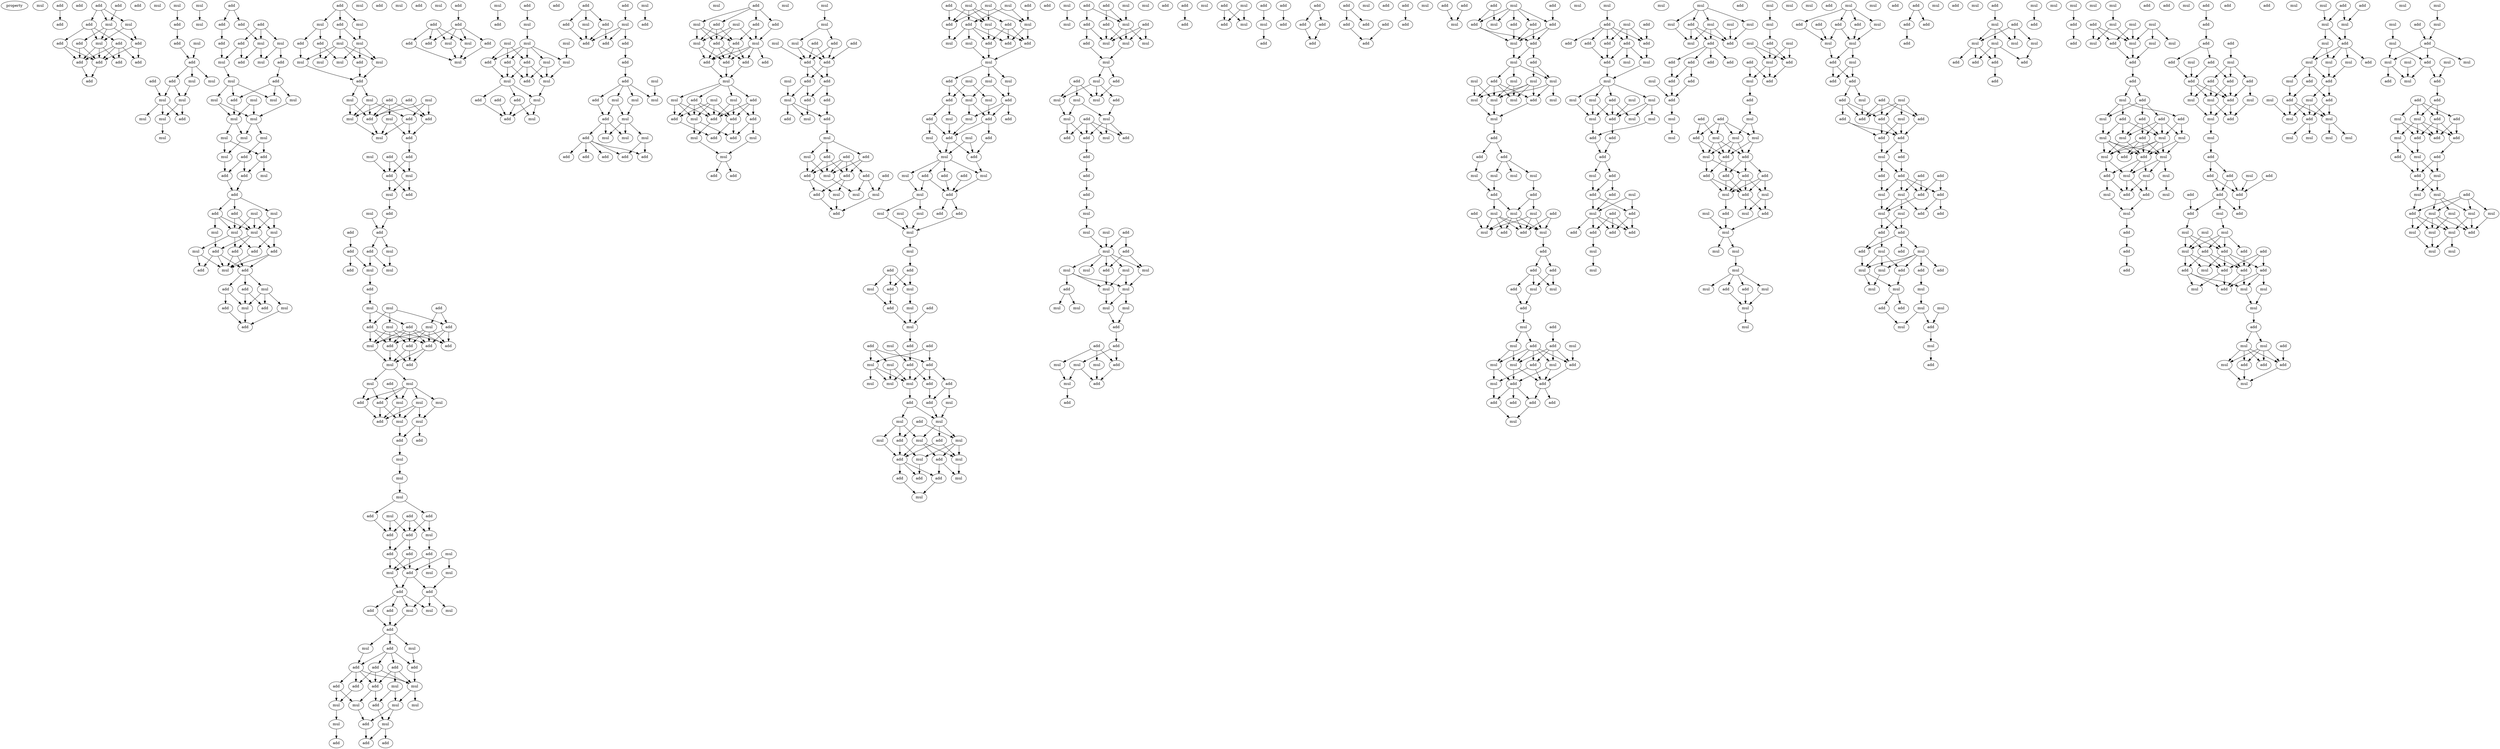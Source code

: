 digraph {
    node [fontcolor=black]
    property [mul=2,lf=1.0]
    0 [ label = mul ];
    1 [ label = add ];
    2 [ label = add ];
    3 [ label = add ];
    4 [ label = add ];
    5 [ label = add ];
    6 [ label = mul ];
    7 [ label = mul ];
    8 [ label = add ];
    9 [ label = mul ];
    10 [ label = add ];
    11 [ label = add ];
    12 [ label = add ];
    13 [ label = add ];
    14 [ label = add ];
    15 [ label = add ];
    16 [ label = add ];
    17 [ label = add ];
    18 [ label = add ];
    19 [ label = add ];
    20 [ label = mul ];
    21 [ label = mul ];
    22 [ label = add ];
    23 [ label = add ];
    24 [ label = mul ];
    25 [ label = add ];
    26 [ label = add ];
    27 [ label = mul ];
    28 [ label = mul ];
    29 [ label = add ];
    30 [ label = mul ];
    31 [ label = mul ];
    32 [ label = mul ];
    33 [ label = mul ];
    34 [ label = add ];
    35 [ label = mul ];
    36 [ label = mul ];
    37 [ label = mul ];
    38 [ label = add ];
    39 [ label = add ];
    40 [ label = add ];
    41 [ label = add ];
    42 [ label = add ];
    43 [ label = mul ];
    44 [ label = add ];
    45 [ label = mul ];
    46 [ label = add ];
    47 [ label = add ];
    48 [ label = mul ];
    49 [ label = mul ];
    50 [ label = add ];
    51 [ label = mul ];
    52 [ label = mul ];
    53 [ label = mul ];
    54 [ label = mul ];
    55 [ label = mul ];
    56 [ label = add ];
    57 [ label = mul ];
    58 [ label = mul ];
    59 [ label = mul ];
    60 [ label = mul ];
    61 [ label = mul ];
    62 [ label = add ];
    63 [ label = mul ];
    64 [ label = add ];
    65 [ label = add ];
    66 [ label = add ];
    67 [ label = mul ];
    68 [ label = add ];
    69 [ label = add ];
    70 [ label = mul ];
    71 [ label = add ];
    72 [ label = mul ];
    73 [ label = mul ];
    74 [ label = mul ];
    75 [ label = mul ];
    76 [ label = mul ];
    77 [ label = add ];
    78 [ label = mul ];
    79 [ label = add ];
    80 [ label = add ];
    81 [ label = add ];
    82 [ label = add ];
    83 [ label = add ];
    84 [ label = mul ];
    85 [ label = mul ];
    86 [ label = add ];
    87 [ label = add ];
    88 [ label = add ];
    89 [ label = mul ];
    90 [ label = mul ];
    91 [ label = add ];
    92 [ label = add ];
    93 [ label = add ];
    94 [ label = add ];
    95 [ label = mul ];
    96 [ label = mul ];
    97 [ label = add ];
    98 [ label = add ];
    99 [ label = mul ];
    100 [ label = mul ];
    101 [ label = mul ];
    102 [ label = mul ];
    103 [ label = mul ];
    104 [ label = mul ];
    105 [ label = add ];
    106 [ label = add ];
    107 [ label = mul ];
    108 [ label = add ];
    109 [ label = add ];
    110 [ label = mul ];
    111 [ label = mul ];
    112 [ label = mul ];
    113 [ label = add ];
    114 [ label = add ];
    115 [ label = mul ];
    116 [ label = add ];
    117 [ label = add ];
    118 [ label = mul ];
    119 [ label = mul ];
    120 [ label = add ];
    121 [ label = add ];
    122 [ label = mul ];
    123 [ label = add ];
    124 [ label = add ];
    125 [ label = mul ];
    126 [ label = add ];
    127 [ label = mul ];
    128 [ label = mul ];
    129 [ label = add ];
    130 [ label = add ];
    131 [ label = add ];
    132 [ label = add ];
    133 [ label = add ];
    134 [ label = mul ];
    135 [ label = add ];
    136 [ label = mul ];
    137 [ label = mul ];
    138 [ label = add ];
    139 [ label = add ];
    140 [ label = mul ];
    141 [ label = mul ];
    142 [ label = mul ];
    143 [ label = add ];
    144 [ label = add ];
    145 [ label = mul ];
    146 [ label = add ];
    147 [ label = add ];
    148 [ label = add ];
    149 [ label = add ];
    150 [ label = mul ];
    151 [ label = add ];
    152 [ label = mul ];
    153 [ label = add ];
    154 [ label = mul ];
    155 [ label = add ];
    156 [ label = mul ];
    157 [ label = add ];
    158 [ label = mul ];
    159 [ label = add ];
    160 [ label = mul ];
    161 [ label = mul ];
    162 [ label = mul ];
    163 [ label = add ];
    164 [ label = mul ];
    165 [ label = mul ];
    166 [ label = add ];
    167 [ label = add ];
    168 [ label = mul ];
    169 [ label = mul ];
    170 [ label = add ];
    171 [ label = mul ];
    172 [ label = mul ];
    173 [ label = mul ];
    174 [ label = add ];
    175 [ label = add ];
    176 [ label = add ];
    177 [ label = add ];
    178 [ label = add ];
    179 [ label = mul ];
    180 [ label = add ];
    181 [ label = add ];
    182 [ label = mul ];
    183 [ label = add ];
    184 [ label = mul ];
    185 [ label = add ];
    186 [ label = mul ];
    187 [ label = mul ];
    188 [ label = add ];
    189 [ label = add ];
    190 [ label = mul ];
    191 [ label = mul ];
    192 [ label = add ];
    193 [ label = add ];
    194 [ label = mul ];
    195 [ label = add ];
    196 [ label = add ];
    197 [ label = mul ];
    198 [ label = mul ];
    199 [ label = add ];
    200 [ label = add ];
    201 [ label = add ];
    202 [ label = add ];
    203 [ label = add ];
    204 [ label = add ];
    205 [ label = mul ];
    206 [ label = add ];
    207 [ label = mul ];
    208 [ label = mul ];
    209 [ label = mul ];
    210 [ label = mul ];
    211 [ label = add ];
    212 [ label = mul ];
    213 [ label = mul ];
    214 [ label = mul ];
    215 [ label = add ];
    216 [ label = add ];
    217 [ label = add ];
    218 [ label = add ];
    219 [ label = add ];
    220 [ label = add ];
    221 [ label = add ];
    222 [ label = add ];
    223 [ label = mul ];
    224 [ label = mul ];
    225 [ label = add ];
    226 [ label = add ];
    227 [ label = mul ];
    228 [ label = mul ];
    229 [ label = add ];
    230 [ label = add ];
    231 [ label = mul ];
    232 [ label = mul ];
    233 [ label = mul ];
    234 [ label = mul ];
    235 [ label = add ];
    236 [ label = mul ];
    237 [ label = add ];
    238 [ label = add ];
    239 [ label = mul ];
    240 [ label = mul ];
    241 [ label = add ];
    242 [ label = mul ];
    243 [ label = add ];
    244 [ label = add ];
    245 [ label = add ];
    246 [ label = mul ];
    247 [ label = mul ];
    248 [ label = add ];
    249 [ label = add ];
    250 [ label = add ];
    251 [ label = add ];
    252 [ label = mul ];
    253 [ label = add ];
    254 [ label = mul ];
    255 [ label = add ];
    256 [ label = add ];
    257 [ label = add ];
    258 [ label = add ];
    259 [ label = add ];
    260 [ label = add ];
    261 [ label = mul ];
    262 [ label = mul ];
    263 [ label = mul ];
    264 [ label = add ];
    265 [ label = mul ];
    266 [ label = mul ];
    267 [ label = add ];
    268 [ label = mul ];
    269 [ label = mul ];
    270 [ label = mul ];
    271 [ label = add ];
    272 [ label = add ];
    273 [ label = add ];
    274 [ label = add ];
    275 [ label = add ];
    276 [ label = add ];
    277 [ label = mul ];
    278 [ label = mul ];
    279 [ label = add ];
    280 [ label = add ];
    281 [ label = add ];
    282 [ label = add ];
    283 [ label = add ];
    284 [ label = mul ];
    285 [ label = mul ];
    286 [ label = mul ];
    287 [ label = add ];
    288 [ label = mul ];
    289 [ label = add ];
    290 [ label = add ];
    291 [ label = add ];
    292 [ label = add ];
    293 [ label = add ];
    294 [ label = mul ];
    295 [ label = mul ];
    296 [ label = mul ];
    297 [ label = mul ];
    298 [ label = add ];
    299 [ label = add ];
    300 [ label = add ];
    301 [ label = mul ];
    302 [ label = add ];
    303 [ label = add ];
    304 [ label = add ];
    305 [ label = add ];
    306 [ label = mul ];
    307 [ label = mul ];
    308 [ label = add ];
    309 [ label = mul ];
    310 [ label = add ];
    311 [ label = mul ];
    312 [ label = mul ];
    313 [ label = add ];
    314 [ label = mul ];
    315 [ label = mul ];
    316 [ label = add ];
    317 [ label = mul ];
    318 [ label = add ];
    319 [ label = add ];
    320 [ label = add ];
    321 [ label = add ];
    322 [ label = add ];
    323 [ label = mul ];
    324 [ label = add ];
    325 [ label = mul ];
    326 [ label = add ];
    327 [ label = add ];
    328 [ label = mul ];
    329 [ label = add ];
    330 [ label = add ];
    331 [ label = mul ];
    332 [ label = add ];
    333 [ label = add ];
    334 [ label = add ];
    335 [ label = mul ];
    336 [ label = mul ];
    337 [ label = add ];
    338 [ label = add ];
    339 [ label = add ];
    340 [ label = add ];
    341 [ label = mul ];
    342 [ label = add ];
    343 [ label = mul ];
    344 [ label = mul ];
    345 [ label = add ];
    346 [ label = mul ];
    347 [ label = add ];
    348 [ label = mul ];
    349 [ label = add ];
    350 [ label = mul ];
    351 [ label = add ];
    352 [ label = mul ];
    353 [ label = mul ];
    354 [ label = add ];
    355 [ label = add ];
    356 [ label = mul ];
    357 [ label = add ];
    358 [ label = add ];
    359 [ label = add ];
    360 [ label = mul ];
    361 [ label = mul ];
    362 [ label = mul ];
    363 [ label = mul ];
    364 [ label = mul ];
    365 [ label = add ];
    366 [ label = mul ];
    367 [ label = mul ];
    368 [ label = add ];
    369 [ label = add ];
    370 [ label = add ];
    371 [ label = add ];
    372 [ label = add ];
    373 [ label = mul ];
    374 [ label = mul ];
    375 [ label = mul ];
    376 [ label = add ];
    377 [ label = add ];
    378 [ label = mul ];
    379 [ label = mul ];
    380 [ label = add ];
    381 [ label = mul ];
    382 [ label = add ];
    383 [ label = add ];
    384 [ label = mul ];
    385 [ label = add ];
    386 [ label = mul ];
    387 [ label = add ];
    388 [ label = add ];
    389 [ label = mul ];
    390 [ label = add ];
    391 [ label = mul ];
    392 [ label = mul ];
    393 [ label = mul ];
    394 [ label = mul ];
    395 [ label = add ];
    396 [ label = add ];
    397 [ label = add ];
    398 [ label = mul ];
    399 [ label = add ];
    400 [ label = mul ];
    401 [ label = mul ];
    402 [ label = add ];
    403 [ label = mul ];
    404 [ label = mul ];
    405 [ label = add ];
    406 [ label = mul ];
    407 [ label = mul ];
    408 [ label = add ];
    409 [ label = add ];
    410 [ label = add ];
    411 [ label = mul ];
    412 [ label = add ];
    413 [ label = add ];
    414 [ label = mul ];
    415 [ label = add ];
    416 [ label = mul ];
    417 [ label = mul ];
    418 [ label = add ];
    419 [ label = mul ];
    420 [ label = add ];
    421 [ label = mul ];
    422 [ label = add ];
    423 [ label = mul ];
    424 [ label = mul ];
    425 [ label = add ];
    426 [ label = mul ];
    427 [ label = add ];
    428 [ label = mul ];
    429 [ label = mul ];
    430 [ label = add ];
    431 [ label = mul ];
    432 [ label = mul ];
    433 [ label = add ];
    434 [ label = add ];
    435 [ label = add ];
    436 [ label = add ];
    437 [ label = mul ];
    438 [ label = add ];
    439 [ label = mul ];
    440 [ label = add ];
    441 [ label = add ];
    442 [ label = mul ];
    443 [ label = add ];
    444 [ label = mul ];
    445 [ label = add ];
    446 [ label = add ];
    447 [ label = mul ];
    448 [ label = mul ];
    449 [ label = mul ];
    450 [ label = mul ];
    451 [ label = add ];
    452 [ label = mul ];
    453 [ label = add ];
    454 [ label = mul ];
    455 [ label = add ];
    456 [ label = mul ];
    457 [ label = mul ];
    458 [ label = mul ];
    459 [ label = add ];
    460 [ label = mul ];
    461 [ label = mul ];
    462 [ label = add ];
    463 [ label = add ];
    464 [ label = add ];
    465 [ label = add ];
    466 [ label = mul ];
    467 [ label = add ];
    468 [ label = add ];
    469 [ label = add ];
    470 [ label = add ];
    471 [ label = add ];
    472 [ label = add ];
    473 [ label = mul ];
    474 [ label = add ];
    475 [ label = mul ];
    476 [ label = mul ];
    477 [ label = mul ];
    478 [ label = add ];
    479 [ label = mul ];
    480 [ label = add ];
    481 [ label = mul ];
    482 [ label = mul ];
    483 [ label = mul ];
    484 [ label = mul ];
    485 [ label = mul ];
    486 [ label = add ];
    487 [ label = mul ];
    488 [ label = mul ];
    489 [ label = mul ];
    490 [ label = mul ];
    491 [ label = mul ];
    492 [ label = add ];
    493 [ label = add ];
    494 [ label = add ];
    495 [ label = mul ];
    496 [ label = mul ];
    497 [ label = add ];
    498 [ label = mul ];
    499 [ label = mul ];
    500 [ label = add ];
    501 [ label = add ];
    502 [ label = add ];
    503 [ label = mul ];
    504 [ label = add ];
    505 [ label = mul ];
    506 [ label = add ];
    507 [ label = mul ];
    508 [ label = add ];
    509 [ label = add ];
    510 [ label = add ];
    511 [ label = add ];
    512 [ label = add ];
    513 [ label = add ];
    514 [ label = add ];
    515 [ label = add ];
    516 [ label = add ];
    517 [ label = add ];
    518 [ label = mul ];
    519 [ label = add ];
    520 [ label = add ];
    521 [ label = add ];
    522 [ label = add ];
    523 [ label = add ];
    524 [ label = mul ];
    525 [ label = add ];
    526 [ label = add ];
    527 [ label = mul ];
    528 [ label = add ];
    529 [ label = add ];
    530 [ label = mul ];
    531 [ label = add ];
    532 [ label = mul ];
    533 [ label = add ];
    534 [ label = add ];
    535 [ label = add ];
    536 [ label = add ];
    537 [ label = mul ];
    538 [ label = add ];
    539 [ label = mul ];
    540 [ label = mul ];
    541 [ label = add ];
    542 [ label = mul ];
    543 [ label = mul ];
    544 [ label = mul ];
    545 [ label = mul ];
    546 [ label = mul ];
    547 [ label = mul ];
    548 [ label = add ];
    549 [ label = mul ];
    550 [ label = mul ];
    551 [ label = add ];
    552 [ label = add ];
    553 [ label = add ];
    554 [ label = mul ];
    555 [ label = mul ];
    556 [ label = mul ];
    557 [ label = mul ];
    558 [ label = add ];
    559 [ label = add ];
    560 [ label = mul ];
    561 [ label = mul ];
    562 [ label = add ];
    563 [ label = mul ];
    564 [ label = add ];
    565 [ label = mul ];
    566 [ label = add ];
    567 [ label = add ];
    568 [ label = mul ];
    569 [ label = add ];
    570 [ label = add ];
    571 [ label = mul ];
    572 [ label = add ];
    573 [ label = mul ];
    574 [ label = mul ];
    575 [ label = add ];
    576 [ label = add ];
    577 [ label = add ];
    578 [ label = mul ];
    579 [ label = mul ];
    580 [ label = add ];
    581 [ label = mul ];
    582 [ label = add ];
    583 [ label = add ];
    584 [ label = mul ];
    585 [ label = mul ];
    586 [ label = mul ];
    587 [ label = add ];
    588 [ label = mul ];
    589 [ label = add ];
    590 [ label = add ];
    591 [ label = add ];
    592 [ label = add ];
    593 [ label = add ];
    594 [ label = add ];
    595 [ label = mul ];
    596 [ label = mul ];
    597 [ label = mul ];
    598 [ label = add ];
    599 [ label = add ];
    600 [ label = add ];
    601 [ label = add ];
    602 [ label = add ];
    603 [ label = add ];
    604 [ label = add ];
    605 [ label = add ];
    606 [ label = mul ];
    607 [ label = mul ];
    608 [ label = mul ];
    609 [ label = mul ];
    610 [ label = mul ];
    611 [ label = add ];
    612 [ label = mul ];
    613 [ label = mul ];
    614 [ label = mul ];
    615 [ label = mul ];
    616 [ label = add ];
    617 [ label = mul ];
    618 [ label = add ];
    619 [ label = add ];
    620 [ label = add ];
    621 [ label = add ];
    622 [ label = mul ];
    623 [ label = add ];
    624 [ label = mul ];
    625 [ label = add ];
    626 [ label = mul ];
    627 [ label = add ];
    628 [ label = mul ];
    629 [ label = add ];
    630 [ label = add ];
    631 [ label = add ];
    632 [ label = add ];
    633 [ label = add ];
    634 [ label = mul ];
    635 [ label = mul ];
    636 [ label = mul ];
    637 [ label = add ];
    638 [ label = mul ];
    639 [ label = mul ];
    640 [ label = mul ];
    641 [ label = mul ];
    642 [ label = mul ];
    643 [ label = add ];
    644 [ label = add ];
    645 [ label = add ];
    646 [ label = add ];
    647 [ label = add ];
    648 [ label = add ];
    649 [ label = add ];
    650 [ label = mul ];
    651 [ label = add ];
    652 [ label = add ];
    653 [ label = add ];
    654 [ label = mul ];
    655 [ label = mul ];
    656 [ label = mul ];
    657 [ label = mul ];
    658 [ label = mul ];
    659 [ label = mul ];
    660 [ label = add ];
    661 [ label = add ];
    662 [ label = mul ];
    663 [ label = add ];
    664 [ label = mul ];
    665 [ label = add ];
    666 [ label = add ];
    667 [ label = mul ];
    668 [ label = add ];
    669 [ label = add ];
    670 [ label = mul ];
    671 [ label = add ];
    672 [ label = mul ];
    673 [ label = mul ];
    674 [ label = add ];
    675 [ label = mul ];
    676 [ label = add ];
    677 [ label = add ];
    678 [ label = add ];
    679 [ label = add ];
    680 [ label = add ];
    681 [ label = add ];
    682 [ label = mul ];
    683 [ label = mul ];
    684 [ label = mul ];
    685 [ label = mul ];
    686 [ label = mul ];
    687 [ label = add ];
    688 [ label = add ];
    689 [ label = mul ];
    690 [ label = mul ];
    691 [ label = mul ];
    692 [ label = mul ];
    693 [ label = mul ];
    694 [ label = add ];
    695 [ label = add ];
    696 [ label = mul ];
    697 [ label = mul ];
    698 [ label = mul ];
    699 [ label = mul ];
    700 [ label = add ];
    701 [ label = mul ];
    702 [ label = add ];
    703 [ label = add ];
    704 [ label = add ];
    705 [ label = mul ];
    706 [ label = add ];
    707 [ label = mul ];
    708 [ label = mul ];
    709 [ label = mul ];
    710 [ label = add ];
    711 [ label = add ];
    712 [ label = add ];
    713 [ label = mul ];
    714 [ label = mul ];
    715 [ label = add ];
    716 [ label = add ];
    717 [ label = mul ];
    718 [ label = add ];
    719 [ label = add ];
    720 [ label = mul ];
    721 [ label = add ];
    722 [ label = add ];
    723 [ label = add ];
    724 [ label = add ];
    725 [ label = mul ];
    726 [ label = add ];
    727 [ label = add ];
    728 [ label = add ];
    729 [ label = add ];
    730 [ label = add ];
    731 [ label = mul ];
    732 [ label = add ];
    733 [ label = mul ];
    734 [ label = add ];
    735 [ label = mul ];
    736 [ label = add ];
    737 [ label = mul ];
    738 [ label = add ];
    739 [ label = add ];
    740 [ label = add ];
    741 [ label = mul ];
    742 [ label = add ];
    743 [ label = add ];
    744 [ label = mul ];
    745 [ label = add ];
    746 [ label = mul ];
    747 [ label = add ];
    748 [ label = add ];
    749 [ label = mul ];
    750 [ label = mul ];
    751 [ label = mul ];
    752 [ label = mul ];
    753 [ label = mul ];
    754 [ label = add ];
    755 [ label = add ];
    756 [ label = mul ];
    757 [ label = add ];
    758 [ label = add ];
    759 [ label = mul ];
    760 [ label = mul ];
    761 [ label = add ];
    762 [ label = add ];
    763 [ label = mul ];
    764 [ label = add ];
    765 [ label = add ];
    766 [ label = add ];
    767 [ label = add ];
    768 [ label = mul ];
    769 [ label = add ];
    770 [ label = mul ];
    771 [ label = add ];
    772 [ label = mul ];
    773 [ label = mul ];
    774 [ label = mul ];
    775 [ label = mul ];
    776 [ label = add ];
    777 [ label = add ];
    778 [ label = add ];
    779 [ label = add ];
    780 [ label = add ];
    781 [ label = mul ];
    782 [ label = mul ];
    783 [ label = add ];
    784 [ label = mul ];
    785 [ label = mul ];
    786 [ label = add ];
    787 [ label = add ];
    788 [ label = mul ];
    789 [ label = add ];
    790 [ label = mul ];
    791 [ label = mul ];
    792 [ label = mul ];
    793 [ label = add ];
    794 [ label = mul ];
    795 [ label = mul ];
    796 [ label = mul ];
    797 [ label = mul ];
    798 [ label = add ];
    799 [ label = add ];
    800 [ label = add ];
    801 [ label = mul ];
    802 [ label = add ];
    803 [ label = add ];
    804 [ label = add ];
    805 [ label = add ];
    806 [ label = mul ];
    807 [ label = add ];
    808 [ label = mul ];
    809 [ label = add ];
    810 [ label = mul ];
    811 [ label = mul ];
    812 [ label = mul ];
    813 [ label = mul ];
    814 [ label = add ];
    815 [ label = mul ];
    816 [ label = add ];
    817 [ label = mul ];
    818 [ label = mul ];
    819 [ label = mul ];
    820 [ label = add ];
    821 [ label = add ];
    822 [ label = add ];
    823 [ label = mul ];
    824 [ label = add ];
    825 [ label = mul ];
    826 [ label = mul ];
    827 [ label = add ];
    828 [ label = add ];
    829 [ label = add ];
    830 [ label = mul ];
    831 [ label = add ];
    832 [ label = add ];
    833 [ label = add ];
    834 [ label = add ];
    835 [ label = mul ];
    836 [ label = add ];
    837 [ label = add ];
    838 [ label = mul ];
    839 [ label = add ];
    840 [ label = add ];
    841 [ label = add ];
    842 [ label = add ];
    843 [ label = mul ];
    844 [ label = mul ];
    845 [ label = add ];
    846 [ label = add ];
    847 [ label = mul ];
    848 [ label = mul ];
    849 [ label = add ];
    850 [ label = mul ];
    851 [ label = add ];
    852 [ label = add ];
    853 [ label = add ];
    854 [ label = mul ];
    855 [ label = add ];
    856 [ label = add ];
    857 [ label = add ];
    858 [ label = add ];
    859 [ label = add ];
    860 [ label = mul ];
    861 [ label = add ];
    862 [ label = add ];
    863 [ label = mul ];
    864 [ label = mul ];
    865 [ label = mul ];
    866 [ label = add ];
    867 [ label = add ];
    868 [ label = add ];
    869 [ label = mul ];
    870 [ label = add ];
    871 [ label = add ];
    872 [ label = add ];
    873 [ label = add ];
    874 [ label = add ];
    875 [ label = mul ];
    876 [ label = mul ];
    877 [ label = mul ];
    878 [ label = add ];
    879 [ label = mul ];
    880 [ label = mul ];
    881 [ label = add ];
    882 [ label = add ];
    883 [ label = mul ];
    884 [ label = mul ];
    885 [ label = add ];
    886 [ label = mul ];
    887 [ label = add ];
    888 [ label = mul ];
    889 [ label = add ];
    890 [ label = mul ];
    891 [ label = add ];
    892 [ label = add ];
    893 [ label = mul ];
    894 [ label = mul ];
    895 [ label = mul ];
    896 [ label = add ];
    897 [ label = mul ];
    898 [ label = mul ];
    899 [ label = add ];
    900 [ label = mul ];
    901 [ label = mul ];
    902 [ label = add ];
    903 [ label = add ];
    904 [ label = mul ];
    905 [ label = mul ];
    906 [ label = mul ];
    907 [ label = add ];
    908 [ label = add ];
    909 [ label = mul ];
    910 [ label = mul ];
    911 [ label = add ];
    912 [ label = mul ];
    913 [ label = mul ];
    914 [ label = mul ];
    915 [ label = mul ];
    916 [ label = mul ];
    917 [ label = mul ];
    918 [ label = mul ];
    919 [ label = add ];
    920 [ label = mul ];
    921 [ label = mul ];
    922 [ label = add ];
    923 [ label = add ];
    924 [ label = mul ];
    925 [ label = mul ];
    926 [ label = mul ];
    927 [ label = mul ];
    928 [ label = add ];
    929 [ label = mul ];
    930 [ label = add ];
    931 [ label = add ];
    932 [ label = add ];
    933 [ label = mul ];
    934 [ label = add ];
    935 [ label = add ];
    936 [ label = mul ];
    937 [ label = add ];
    938 [ label = add ];
    939 [ label = mul ];
    940 [ label = add ];
    941 [ label = add ];
    942 [ label = add ];
    943 [ label = mul ];
    944 [ label = add ];
    945 [ label = mul ];
    946 [ label = mul ];
    947 [ label = add ];
    948 [ label = mul ];
    949 [ label = mul ];
    950 [ label = mul ];
    951 [ label = mul ];
    952 [ label = mul ];
    953 [ label = add ];
    954 [ label = mul ];
    955 [ label = add ];
    956 [ label = mul ];
    957 [ label = mul ];
    958 [ label = mul ];
    959 [ label = mul ];
    1 -> 3 [ name = 0 ];
    4 -> 6 [ name = 1 ];
    4 -> 7 [ name = 2 ];
    4 -> 8 [ name = 3 ];
    5 -> 6 [ name = 4 ];
    6 -> 9 [ name = 5 ];
    6 -> 11 [ name = 6 ];
    6 -> 13 [ name = 7 ];
    7 -> 9 [ name = 8 ];
    7 -> 11 [ name = 9 ];
    8 -> 9 [ name = 10 ];
    8 -> 10 [ name = 11 ];
    8 -> 12 [ name = 12 ];
    9 -> 15 [ name = 13 ];
    9 -> 16 [ name = 14 ];
    9 -> 17 [ name = 15 ];
    10 -> 14 [ name = 16 ];
    10 -> 15 [ name = 17 ];
    10 -> 16 [ name = 18 ];
    10 -> 17 [ name = 19 ];
    11 -> 14 [ name = 20 ];
    11 -> 16 [ name = 21 ];
    12 -> 16 [ name = 22 ];
    12 -> 17 [ name = 23 ];
    13 -> 16 [ name = 24 ];
    13 -> 17 [ name = 25 ];
    16 -> 18 [ name = 26 ];
    17 -> 18 [ name = 27 ];
    21 -> 22 [ name = 28 ];
    22 -> 23 [ name = 29 ];
    23 -> 25 [ name = 30 ];
    24 -> 25 [ name = 31 ];
    25 -> 26 [ name = 32 ];
    25 -> 27 [ name = 33 ];
    25 -> 28 [ name = 34 ];
    26 -> 30 [ name = 35 ];
    26 -> 31 [ name = 36 ];
    27 -> 31 [ name = 37 ];
    29 -> 30 [ name = 38 ];
    30 -> 33 [ name = 39 ];
    30 -> 34 [ name = 40 ];
    30 -> 35 [ name = 41 ];
    31 -> 34 [ name = 42 ];
    31 -> 35 [ name = 43 ];
    32 -> 37 [ name = 44 ];
    35 -> 36 [ name = 45 ];
    38 -> 39 [ name = 46 ];
    38 -> 41 [ name = 47 ];
    39 -> 43 [ name = 48 ];
    40 -> 43 [ name = 49 ];
    40 -> 44 [ name = 50 ];
    40 -> 45 [ name = 51 ];
    41 -> 42 [ name = 52 ];
    42 -> 48 [ name = 53 ];
    43 -> 46 [ name = 54 ];
    43 -> 49 [ name = 55 ];
    44 -> 46 [ name = 56 ];
    44 -> 48 [ name = 57 ];
    45 -> 47 [ name = 58 ];
    45 -> 49 [ name = 59 ];
    47 -> 50 [ name = 60 ];
    48 -> 51 [ name = 61 ];
    50 -> 54 [ name = 62 ];
    50 -> 55 [ name = 63 ];
    50 -> 56 [ name = 64 ];
    51 -> 53 [ name = 65 ];
    51 -> 54 [ name = 66 ];
    51 -> 56 [ name = 67 ];
    52 -> 57 [ name = 68 ];
    52 -> 58 [ name = 69 ];
    53 -> 57 [ name = 70 ];
    53 -> 58 [ name = 71 ];
    55 -> 57 [ name = 72 ];
    56 -> 58 [ name = 73 ];
    57 -> 60 [ name = 74 ];
    57 -> 61 [ name = 75 ];
    58 -> 59 [ name = 76 ];
    58 -> 60 [ name = 77 ];
    59 -> 63 [ name = 78 ];
    59 -> 64 [ name = 79 ];
    60 -> 63 [ name = 80 ];
    61 -> 62 [ name = 81 ];
    61 -> 64 [ name = 82 ];
    62 -> 65 [ name = 83 ];
    62 -> 66 [ name = 84 ];
    63 -> 65 [ name = 85 ];
    64 -> 66 [ name = 86 ];
    64 -> 67 [ name = 87 ];
    65 -> 68 [ name = 88 ];
    66 -> 68 [ name = 89 ];
    68 -> 69 [ name = 90 ];
    68 -> 71 [ name = 91 ];
    68 -> 72 [ name = 92 ];
    69 -> 74 [ name = 93 ];
    69 -> 75 [ name = 94 ];
    70 -> 73 [ name = 95 ];
    70 -> 74 [ name = 96 ];
    70 -> 75 [ name = 97 ];
    71 -> 74 [ name = 98 ];
    71 -> 75 [ name = 99 ];
    71 -> 76 [ name = 100 ];
    72 -> 73 [ name = 101 ];
    72 -> 75 [ name = 102 ];
    73 -> 79 [ name = 103 ];
    73 -> 80 [ name = 104 ];
    74 -> 77 [ name = 105 ];
    74 -> 78 [ name = 106 ];
    74 -> 79 [ name = 107 ];
    75 -> 77 [ name = 108 ];
    75 -> 80 [ name = 109 ];
    75 -> 81 [ name = 110 ];
    76 -> 81 [ name = 111 ];
    77 -> 83 [ name = 112 ];
    77 -> 84 [ name = 113 ];
    78 -> 82 [ name = 114 ];
    78 -> 84 [ name = 115 ];
    79 -> 84 [ name = 116 ];
    80 -> 83 [ name = 117 ];
    80 -> 84 [ name = 118 ];
    81 -> 82 [ name = 119 ];
    81 -> 83 [ name = 120 ];
    81 -> 84 [ name = 121 ];
    83 -> 85 [ name = 122 ];
    83 -> 86 [ name = 123 ];
    83 -> 87 [ name = 124 ];
    85 -> 89 [ name = 125 ];
    85 -> 90 [ name = 126 ];
    85 -> 91 [ name = 127 ];
    86 -> 88 [ name = 128 ];
    86 -> 89 [ name = 129 ];
    87 -> 89 [ name = 130 ];
    87 -> 91 [ name = 131 ];
    88 -> 92 [ name = 132 ];
    89 -> 92 [ name = 133 ];
    90 -> 92 [ name = 134 ];
    93 -> 94 [ name = 135 ];
    93 -> 95 [ name = 136 ];
    93 -> 96 [ name = 137 ];
    94 -> 99 [ name = 138 ];
    94 -> 100 [ name = 139 ];
    95 -> 97 [ name = 140 ];
    95 -> 98 [ name = 141 ];
    96 -> 100 [ name = 142 ];
    97 -> 102 [ name = 143 ];
    97 -> 103 [ name = 144 ];
    98 -> 104 [ name = 145 ];
    99 -> 101 [ name = 146 ];
    99 -> 102 [ name = 147 ];
    99 -> 104 [ name = 148 ];
    99 -> 105 [ name = 149 ];
    100 -> 101 [ name = 150 ];
    100 -> 103 [ name = 151 ];
    100 -> 105 [ name = 152 ];
    101 -> 106 [ name = 153 ];
    104 -> 106 [ name = 154 ];
    105 -> 106 [ name = 155 ];
    106 -> 107 [ name = 156 ];
    106 -> 110 [ name = 157 ];
    107 -> 113 [ name = 158 ];
    107 -> 115 [ name = 159 ];
    107 -> 116 [ name = 160 ];
    108 -> 112 [ name = 161 ];
    108 -> 113 [ name = 162 ];
    108 -> 114 [ name = 163 ];
    108 -> 115 [ name = 164 ];
    109 -> 113 [ name = 165 ];
    109 -> 114 [ name = 166 ];
    110 -> 113 [ name = 167 ];
    110 -> 115 [ name = 168 ];
    111 -> 113 [ name = 169 ];
    111 -> 114 [ name = 170 ];
    111 -> 116 [ name = 171 ];
    112 -> 117 [ name = 172 ];
    112 -> 118 [ name = 173 ];
    113 -> 118 [ name = 174 ];
    114 -> 117 [ name = 175 ];
    115 -> 118 [ name = 176 ];
    116 -> 117 [ name = 177 ];
    116 -> 118 [ name = 178 ];
    117 -> 120 [ name = 179 ];
    119 -> 124 [ name = 180 ];
    120 -> 124 [ name = 181 ];
    120 -> 125 [ name = 182 ];
    121 -> 124 [ name = 183 ];
    121 -> 125 [ name = 184 ];
    124 -> 126 [ name = 185 ];
    124 -> 127 [ name = 186 ];
    125 -> 126 [ name = 187 ];
    125 -> 127 [ name = 188 ];
    127 -> 129 [ name = 189 ];
    128 -> 131 [ name = 190 ];
    129 -> 131 [ name = 191 ];
    130 -> 132 [ name = 192 ];
    131 -> 133 [ name = 193 ];
    131 -> 134 [ name = 194 ];
    132 -> 135 [ name = 195 ];
    132 -> 136 [ name = 196 ];
    133 -> 136 [ name = 197 ];
    133 -> 137 [ name = 198 ];
    134 -> 137 [ name = 199 ];
    136 -> 138 [ name = 200 ];
    138 -> 140 [ name = 201 ];
    139 -> 144 [ name = 202 ];
    139 -> 145 [ name = 203 ];
    140 -> 143 [ name = 204 ];
    140 -> 146 [ name = 205 ];
    141 -> 142 [ name = 206 ];
    141 -> 143 [ name = 207 ];
    141 -> 144 [ name = 208 ];
    142 -> 147 [ name = 209 ];
    142 -> 148 [ name = 210 ];
    142 -> 150 [ name = 211 ];
    142 -> 151 [ name = 212 ];
    143 -> 149 [ name = 213 ];
    143 -> 150 [ name = 214 ];
    143 -> 151 [ name = 215 ];
    144 -> 147 [ name = 216 ];
    144 -> 149 [ name = 217 ];
    144 -> 151 [ name = 218 ];
    145 -> 147 [ name = 219 ];
    145 -> 148 [ name = 220 ];
    145 -> 149 [ name = 221 ];
    145 -> 150 [ name = 222 ];
    146 -> 147 [ name = 223 ];
    146 -> 148 [ name = 224 ];
    146 -> 149 [ name = 225 ];
    146 -> 150 [ name = 226 ];
    146 -> 151 [ name = 227 ];
    148 -> 152 [ name = 228 ];
    148 -> 153 [ name = 229 ];
    149 -> 152 [ name = 230 ];
    149 -> 153 [ name = 231 ];
    150 -> 152 [ name = 232 ];
    151 -> 152 [ name = 233 ];
    151 -> 153 [ name = 234 ];
    152 -> 154 [ name = 235 ];
    152 -> 156 [ name = 236 ];
    154 -> 157 [ name = 237 ];
    154 -> 158 [ name = 238 ];
    154 -> 159 [ name = 239 ];
    154 -> 160 [ name = 240 ];
    154 -> 161 [ name = 241 ];
    155 -> 158 [ name = 242 ];
    156 -> 157 [ name = 243 ];
    156 -> 159 [ name = 244 ];
    157 -> 163 [ name = 245 ];
    157 -> 164 [ name = 246 ];
    158 -> 163 [ name = 247 ];
    158 -> 164 [ name = 248 ];
    159 -> 163 [ name = 249 ];
    160 -> 162 [ name = 250 ];
    160 -> 163 [ name = 251 ];
    160 -> 164 [ name = 252 ];
    161 -> 162 [ name = 253 ];
    162 -> 166 [ name = 254 ];
    162 -> 167 [ name = 255 ];
    164 -> 166 [ name = 256 ];
    166 -> 168 [ name = 257 ];
    168 -> 169 [ name = 258 ];
    169 -> 172 [ name = 259 ];
    172 -> 175 [ name = 260 ];
    172 -> 176 [ name = 261 ];
    173 -> 177 [ name = 262 ];
    173 -> 178 [ name = 263 ];
    174 -> 177 [ name = 264 ];
    174 -> 178 [ name = 265 ];
    174 -> 179 [ name = 266 ];
    175 -> 177 [ name = 267 ];
    176 -> 178 [ name = 268 ];
    176 -> 179 [ name = 269 ];
    177 -> 181 [ name = 270 ];
    178 -> 180 [ name = 271 ];
    178 -> 181 [ name = 272 ];
    179 -> 183 [ name = 273 ];
    180 -> 185 [ name = 274 ];
    180 -> 186 [ name = 275 ];
    181 -> 185 [ name = 276 ];
    181 -> 186 [ name = 277 ];
    182 -> 185 [ name = 278 ];
    182 -> 187 [ name = 279 ];
    183 -> 184 [ name = 280 ];
    183 -> 186 [ name = 281 ];
    185 -> 188 [ name = 282 ];
    185 -> 189 [ name = 283 ];
    186 -> 188 [ name = 284 ];
    187 -> 189 [ name = 285 ];
    188 -> 191 [ name = 286 ];
    188 -> 192 [ name = 287 ];
    188 -> 193 [ name = 288 ];
    188 -> 194 [ name = 289 ];
    189 -> 190 [ name = 290 ];
    189 -> 191 [ name = 291 ];
    189 -> 194 [ name = 292 ];
    192 -> 195 [ name = 293 ];
    193 -> 195 [ name = 294 ];
    194 -> 195 [ name = 295 ];
    195 -> 196 [ name = 296 ];
    195 -> 197 [ name = 297 ];
    195 -> 198 [ name = 298 ];
    196 -> 199 [ name = 299 ];
    196 -> 200 [ name = 300 ];
    196 -> 201 [ name = 301 ];
    196 -> 202 [ name = 302 ];
    197 -> 199 [ name = 303 ];
    198 -> 200 [ name = 304 ];
    199 -> 203 [ name = 305 ];
    199 -> 204 [ name = 306 ];
    199 -> 206 [ name = 307 ];
    199 -> 207 [ name = 308 ];
    200 -> 207 [ name = 309 ];
    201 -> 204 [ name = 310 ];
    201 -> 206 [ name = 311 ];
    201 -> 207 [ name = 312 ];
    202 -> 205 [ name = 313 ];
    202 -> 206 [ name = 314 ];
    202 -> 207 [ name = 315 ];
    203 -> 208 [ name = 316 ];
    203 -> 209 [ name = 317 ];
    204 -> 208 [ name = 318 ];
    205 -> 210 [ name = 319 ];
    205 -> 211 [ name = 320 ];
    206 -> 209 [ name = 321 ];
    206 -> 211 [ name = 322 ];
    207 -> 210 [ name = 323 ];
    207 -> 212 [ name = 324 ];
    208 -> 214 [ name = 325 ];
    209 -> 215 [ name = 326 ];
    210 -> 213 [ name = 327 ];
    210 -> 215 [ name = 328 ];
    211 -> 213 [ name = 329 ];
    213 -> 216 [ name = 330 ];
    213 -> 217 [ name = 331 ];
    214 -> 218 [ name = 332 ];
    215 -> 216 [ name = 333 ];
    219 -> 221 [ name = 334 ];
    220 -> 222 [ name = 335 ];
    220 -> 223 [ name = 336 ];
    220 -> 224 [ name = 337 ];
    220 -> 226 [ name = 338 ];
    221 -> 222 [ name = 339 ];
    221 -> 223 [ name = 340 ];
    221 -> 224 [ name = 341 ];
    221 -> 225 [ name = 342 ];
    223 -> 227 [ name = 343 ];
    224 -> 227 [ name = 344 ];
    225 -> 227 [ name = 345 ];
    226 -> 227 [ name = 346 ];
    228 -> 230 [ name = 347 ];
    229 -> 231 [ name = 348 ];
    231 -> 233 [ name = 349 ];
    232 -> 239 [ name = 350 ];
    233 -> 235 [ name = 351 ];
    233 -> 236 [ name = 352 ];
    233 -> 237 [ name = 353 ];
    233 -> 238 [ name = 354 ];
    233 -> 239 [ name = 355 ];
    234 -> 235 [ name = 356 ];
    234 -> 237 [ name = 357 ];
    234 -> 238 [ name = 358 ];
    235 -> 240 [ name = 359 ];
    236 -> 241 [ name = 360 ];
    236 -> 242 [ name = 361 ];
    237 -> 240 [ name = 362 ];
    237 -> 241 [ name = 363 ];
    238 -> 240 [ name = 364 ];
    238 -> 241 [ name = 365 ];
    238 -> 242 [ name = 366 ];
    239 -> 242 [ name = 367 ];
    240 -> 243 [ name = 368 ];
    240 -> 245 [ name = 369 ];
    240 -> 246 [ name = 370 ];
    242 -> 246 [ name = 371 ];
    243 -> 247 [ name = 372 ];
    243 -> 248 [ name = 373 ];
    244 -> 248 [ name = 374 ];
    245 -> 248 [ name = 375 ];
    246 -> 247 [ name = 376 ];
    246 -> 248 [ name = 377 ];
    250 -> 252 [ name = 378 ];
    250 -> 253 [ name = 379 ];
    250 -> 255 [ name = 380 ];
    251 -> 254 [ name = 381 ];
    252 -> 258 [ name = 382 ];
    253 -> 258 [ name = 383 ];
    254 -> 256 [ name = 384 ];
    254 -> 257 [ name = 385 ];
    254 -> 258 [ name = 386 ];
    255 -> 256 [ name = 387 ];
    255 -> 258 [ name = 388 ];
    257 -> 259 [ name = 389 ];
    259 -> 260 [ name = 390 ];
    260 -> 262 [ name = 391 ];
    260 -> 263 [ name = 392 ];
    260 -> 264 [ name = 393 ];
    260 -> 265 [ name = 394 ];
    261 -> 265 [ name = 395 ];
    262 -> 266 [ name = 396 ];
    262 -> 267 [ name = 397 ];
    263 -> 266 [ name = 398 ];
    264 -> 267 [ name = 399 ];
    266 -> 268 [ name = 400 ];
    266 -> 269 [ name = 401 ];
    266 -> 270 [ name = 402 ];
    267 -> 268 [ name = 403 ];
    267 -> 269 [ name = 404 ];
    267 -> 271 [ name = 405 ];
    270 -> 272 [ name = 406 ];
    270 -> 273 [ name = 407 ];
    271 -> 272 [ name = 408 ];
    271 -> 273 [ name = 409 ];
    271 -> 274 [ name = 410 ];
    271 -> 275 [ name = 411 ];
    271 -> 276 [ name = 412 ];
    277 -> 279 [ name = 413 ];
    280 -> 281 [ name = 414 ];
    280 -> 282 [ name = 415 ];
    280 -> 283 [ name = 416 ];
    280 -> 285 [ name = 417 ];
    281 -> 288 [ name = 418 ];
    281 -> 289 [ name = 419 ];
    282 -> 286 [ name = 420 ];
    282 -> 287 [ name = 421 ];
    282 -> 289 [ name = 422 ];
    283 -> 288 [ name = 423 ];
    284 -> 286 [ name = 424 ];
    284 -> 287 [ name = 425 ];
    284 -> 288 [ name = 426 ];
    285 -> 286 [ name = 427 ];
    285 -> 287 [ name = 428 ];
    285 -> 289 [ name = 429 ];
    286 -> 290 [ name = 430 ];
    286 -> 293 [ name = 431 ];
    287 -> 290 [ name = 432 ];
    287 -> 292 [ name = 433 ];
    287 -> 293 [ name = 434 ];
    288 -> 290 [ name = 435 ];
    288 -> 291 [ name = 436 ];
    288 -> 292 [ name = 437 ];
    288 -> 293 [ name = 438 ];
    289 -> 290 [ name = 439 ];
    289 -> 292 [ name = 440 ];
    289 -> 293 [ name = 441 ];
    290 -> 294 [ name = 442 ];
    292 -> 294 [ name = 443 ];
    293 -> 294 [ name = 444 ];
    294 -> 296 [ name = 445 ];
    294 -> 297 [ name = 446 ];
    294 -> 298 [ name = 447 ];
    294 -> 299 [ name = 448 ];
    295 -> 300 [ name = 449 ];
    295 -> 301 [ name = 450 ];
    295 -> 303 [ name = 451 ];
    295 -> 304 [ name = 452 ];
    296 -> 301 [ name = 453 ];
    296 -> 303 [ name = 454 ];
    296 -> 304 [ name = 455 ];
    297 -> 300 [ name = 456 ];
    297 -> 302 [ name = 457 ];
    297 -> 303 [ name = 458 ];
    298 -> 300 [ name = 459 ];
    298 -> 302 [ name = 460 ];
    298 -> 303 [ name = 461 ];
    299 -> 300 [ name = 462 ];
    299 -> 301 [ name = 463 ];
    299 -> 303 [ name = 464 ];
    299 -> 304 [ name = 465 ];
    300 -> 305 [ name = 466 ];
    300 -> 308 [ name = 467 ];
    301 -> 306 [ name = 468 ];
    301 -> 308 [ name = 469 ];
    302 -> 307 [ name = 470 ];
    302 -> 308 [ name = 471 ];
    303 -> 306 [ name = 472 ];
    304 -> 305 [ name = 473 ];
    306 -> 309 [ name = 474 ];
    307 -> 309 [ name = 475 ];
    309 -> 310 [ name = 476 ];
    309 -> 313 [ name = 477 ];
    312 -> 314 [ name = 478 ];
    314 -> 317 [ name = 479 ];
    314 -> 319 [ name = 480 ];
    315 -> 320 [ name = 481 ];
    316 -> 321 [ name = 482 ];
    317 -> 320 [ name = 483 ];
    317 -> 321 [ name = 484 ];
    318 -> 320 [ name = 485 ];
    318 -> 321 [ name = 486 ];
    319 -> 320 [ name = 487 ];
    319 -> 321 [ name = 488 ];
    320 -> 322 [ name = 489 ];
    320 -> 324 [ name = 490 ];
    321 -> 322 [ name = 491 ];
    321 -> 324 [ name = 492 ];
    322 -> 326 [ name = 493 ];
    322 -> 327 [ name = 494 ];
    323 -> 325 [ name = 495 ];
    324 -> 325 [ name = 496 ];
    324 -> 327 [ name = 497 ];
    325 -> 328 [ name = 498 ];
    325 -> 329 [ name = 499 ];
    325 -> 330 [ name = 500 ];
    326 -> 330 [ name = 501 ];
    327 -> 328 [ name = 502 ];
    330 -> 331 [ name = 503 ];
    331 -> 333 [ name = 504 ];
    331 -> 334 [ name = 505 ];
    331 -> 335 [ name = 506 ];
    332 -> 336 [ name = 507 ];
    332 -> 338 [ name = 508 ];
    332 -> 339 [ name = 509 ];
    332 -> 340 [ name = 510 ];
    333 -> 336 [ name = 511 ];
    333 -> 339 [ name = 512 ];
    334 -> 336 [ name = 513 ];
    334 -> 338 [ name = 514 ];
    334 -> 339 [ name = 515 ];
    335 -> 336 [ name = 516 ];
    335 -> 338 [ name = 517 ];
    336 -> 344 [ name = 518 ];
    337 -> 343 [ name = 519 ];
    338 -> 341 [ name = 520 ];
    338 -> 342 [ name = 521 ];
    339 -> 341 [ name = 522 ];
    339 -> 342 [ name = 523 ];
    340 -> 343 [ name = 524 ];
    340 -> 344 [ name = 525 ];
    341 -> 345 [ name = 526 ];
    342 -> 345 [ name = 527 ];
    343 -> 345 [ name = 528 ];
    346 -> 351 [ name = 529 ];
    346 -> 352 [ name = 530 ];
    346 -> 353 [ name = 531 ];
    347 -> 351 [ name = 532 ];
    347 -> 353 [ name = 533 ];
    348 -> 351 [ name = 534 ];
    348 -> 353 [ name = 535 ];
    348 -> 354 [ name = 536 ];
    348 -> 355 [ name = 537 ];
    349 -> 352 [ name = 538 ];
    350 -> 352 [ name = 539 ];
    350 -> 354 [ name = 540 ];
    351 -> 360 [ name = 541 ];
    352 -> 358 [ name = 542 ];
    352 -> 359 [ name = 543 ];
    353 -> 357 [ name = 544 ];
    353 -> 359 [ name = 545 ];
    354 -> 356 [ name = 546 ];
    354 -> 357 [ name = 547 ];
    354 -> 358 [ name = 548 ];
    354 -> 360 [ name = 549 ];
    355 -> 357 [ name = 550 ];
    355 -> 358 [ name = 551 ];
    355 -> 359 [ name = 552 ];
    356 -> 361 [ name = 553 ];
    357 -> 361 [ name = 554 ];
    359 -> 361 [ name = 555 ];
    361 -> 362 [ name = 556 ];
    361 -> 364 [ name = 557 ];
    361 -> 365 [ name = 558 ];
    362 -> 366 [ name = 559 ];
    362 -> 369 [ name = 560 ];
    363 -> 367 [ name = 561 ];
    363 -> 368 [ name = 562 ];
    364 -> 369 [ name = 563 ];
    365 -> 366 [ name = 564 ];
    365 -> 368 [ name = 565 ];
    366 -> 372 [ name = 566 ];
    366 -> 373 [ name = 567 ];
    367 -> 372 [ name = 568 ];
    368 -> 371 [ name = 569 ];
    368 -> 374 [ name = 570 ];
    369 -> 370 [ name = 571 ];
    369 -> 372 [ name = 572 ];
    369 -> 373 [ name = 573 ];
    371 -> 376 [ name = 574 ];
    371 -> 378 [ name = 575 ];
    372 -> 376 [ name = 576 ];
    372 -> 377 [ name = 577 ];
    373 -> 376 [ name = 578 ];
    374 -> 376 [ name = 579 ];
    375 -> 379 [ name = 580 ];
    375 -> 380 [ name = 581 ];
    376 -> 379 [ name = 582 ];
    376 -> 380 [ name = 583 ];
    377 -> 380 [ name = 584 ];
    378 -> 379 [ name = 585 ];
    379 -> 381 [ name = 586 ];
    379 -> 382 [ name = 587 ];
    379 -> 384 [ name = 588 ];
    379 -> 385 [ name = 589 ];
    380 -> 381 [ name = 590 ];
    381 -> 387 [ name = 591 ];
    382 -> 387 [ name = 592 ];
    383 -> 387 [ name = 593 ];
    384 -> 386 [ name = 594 ];
    385 -> 386 [ name = 595 ];
    385 -> 387 [ name = 596 ];
    386 -> 389 [ name = 597 ];
    386 -> 391 [ name = 598 ];
    387 -> 388 [ name = 599 ];
    387 -> 390 [ name = 600 ];
    388 -> 393 [ name = 601 ];
    389 -> 393 [ name = 602 ];
    391 -> 393 [ name = 603 ];
    392 -> 393 [ name = 604 ];
    393 -> 394 [ name = 605 ];
    394 -> 396 [ name = 606 ];
    395 -> 397 [ name = 607 ];
    395 -> 398 [ name = 608 ];
    395 -> 400 [ name = 609 ];
    396 -> 397 [ name = 610 ];
    396 -> 400 [ name = 611 ];
    397 -> 405 [ name = 612 ];
    398 -> 405 [ name = 613 ];
    400 -> 403 [ name = 614 ];
    401 -> 404 [ name = 615 ];
    402 -> 406 [ name = 616 ];
    403 -> 406 [ name = 617 ];
    405 -> 406 [ name = 618 ];
    406 -> 410 [ name = 619 ];
    407 -> 413 [ name = 620 ];
    408 -> 411 [ name = 621 ];
    408 -> 412 [ name = 622 ];
    408 -> 414 [ name = 623 ];
    409 -> 412 [ name = 624 ];
    409 -> 414 [ name = 625 ];
    410 -> 413 [ name = 626 ];
    411 -> 416 [ name = 627 ];
    411 -> 417 [ name = 628 ];
    412 -> 415 [ name = 629 ];
    412 -> 416 [ name = 630 ];
    412 -> 418 [ name = 631 ];
    413 -> 415 [ name = 632 ];
    413 -> 416 [ name = 633 ];
    413 -> 417 [ name = 634 ];
    414 -> 416 [ name = 635 ];
    414 -> 417 [ name = 636 ];
    414 -> 419 [ name = 637 ];
    415 -> 422 [ name = 638 ];
    416 -> 420 [ name = 639 ];
    418 -> 421 [ name = 640 ];
    418 -> 422 [ name = 641 ];
    420 -> 423 [ name = 642 ];
    420 -> 424 [ name = 643 ];
    421 -> 424 [ name = 644 ];
    422 -> 424 [ name = 645 ];
    423 -> 428 [ name = 646 ];
    423 -> 429 [ name = 647 ];
    423 -> 430 [ name = 648 ];
    424 -> 426 [ name = 649 ];
    424 -> 427 [ name = 650 ];
    424 -> 429 [ name = 651 ];
    425 -> 426 [ name = 652 ];
    425 -> 430 [ name = 653 ];
    426 -> 431 [ name = 654 ];
    426 -> 432 [ name = 655 ];
    426 -> 433 [ name = 656 ];
    427 -> 431 [ name = 657 ];
    427 -> 434 [ name = 658 ];
    428 -> 434 [ name = 659 ];
    429 -> 431 [ name = 660 ];
    429 -> 433 [ name = 661 ];
    429 -> 434 [ name = 662 ];
    430 -> 432 [ name = 663 ];
    430 -> 434 [ name = 664 ];
    431 -> 437 [ name = 665 ];
    432 -> 438 [ name = 666 ];
    433 -> 435 [ name = 667 ];
    433 -> 437 [ name = 668 ];
    434 -> 435 [ name = 669 ];
    434 -> 436 [ name = 670 ];
    434 -> 438 [ name = 671 ];
    435 -> 439 [ name = 672 ];
    436 -> 439 [ name = 673 ];
    440 -> 444 [ name = 674 ];
    440 -> 446 [ name = 675 ];
    441 -> 444 [ name = 676 ];
    441 -> 445 [ name = 677 ];
    442 -> 444 [ name = 678 ];
    443 -> 447 [ name = 679 ];
    443 -> 449 [ name = 680 ];
    443 -> 450 [ name = 681 ];
    444 -> 447 [ name = 682 ];
    444 -> 449 [ name = 683 ];
    444 -> 450 [ name = 684 ];
    445 -> 447 [ name = 685 ];
    445 -> 451 [ name = 686 ];
    446 -> 447 [ name = 687 ];
    446 -> 449 [ name = 688 ];
    449 -> 452 [ name = 689 ];
    451 -> 452 [ name = 690 ];
    452 -> 454 [ name = 691 ];
    452 -> 455 [ name = 692 ];
    453 -> 456 [ name = 693 ];
    453 -> 457 [ name = 694 ];
    453 -> 458 [ name = 695 ];
    454 -> 456 [ name = 696 ];
    454 -> 457 [ name = 697 ];
    454 -> 459 [ name = 698 ];
    455 -> 456 [ name = 699 ];
    457 -> 460 [ name = 700 ];
    458 -> 460 [ name = 701 ];
    458 -> 461 [ name = 702 ];
    459 -> 461 [ name = 703 ];
    460 -> 463 [ name = 704 ];
    460 -> 464 [ name = 705 ];
    461 -> 464 [ name = 706 ];
    461 -> 465 [ name = 707 ];
    461 -> 466 [ name = 708 ];
    462 -> 463 [ name = 709 ];
    462 -> 464 [ name = 710 ];
    462 -> 465 [ name = 711 ];
    462 -> 466 [ name = 712 ];
    464 -> 467 [ name = 713 ];
    467 -> 468 [ name = 714 ];
    468 -> 472 [ name = 715 ];
    470 -> 471 [ name = 716 ];
    472 -> 473 [ name = 717 ];
    473 -> 476 [ name = 718 ];
    474 -> 477 [ name = 719 ];
    474 -> 478 [ name = 720 ];
    475 -> 477 [ name = 721 ];
    476 -> 477 [ name = 722 ];
    477 -> 479 [ name = 723 ];
    477 -> 480 [ name = 724 ];
    477 -> 481 [ name = 725 ];
    477 -> 482 [ name = 726 ];
    477 -> 483 [ name = 727 ];
    478 -> 480 [ name = 728 ];
    478 -> 481 [ name = 729 ];
    479 -> 484 [ name = 730 ];
    479 -> 485 [ name = 731 ];
    480 -> 484 [ name = 732 ];
    481 -> 485 [ name = 733 ];
    483 -> 484 [ name = 734 ];
    483 -> 485 [ name = 735 ];
    483 -> 486 [ name = 736 ];
    484 -> 487 [ name = 737 ];
    485 -> 487 [ name = 738 ];
    485 -> 490 [ name = 739 ];
    486 -> 488 [ name = 740 ];
    486 -> 489 [ name = 741 ];
    487 -> 492 [ name = 742 ];
    490 -> 492 [ name = 743 ];
    492 -> 494 [ name = 744 ];
    493 -> 495 [ name = 745 ];
    493 -> 496 [ name = 746 ];
    493 -> 497 [ name = 747 ];
    494 -> 497 [ name = 748 ];
    494 -> 498 [ name = 749 ];
    495 -> 500 [ name = 750 ];
    496 -> 499 [ name = 751 ];
    497 -> 500 [ name = 752 ];
    498 -> 499 [ name = 753 ];
    498 -> 500 [ name = 754 ];
    499 -> 501 [ name = 755 ];
    502 -> 506 [ name = 756 ];
    502 -> 507 [ name = 757 ];
    503 -> 506 [ name = 758 ];
    503 -> 507 [ name = 759 ];
    504 -> 505 [ name = 760 ];
    505 -> 508 [ name = 761 ];
    509 -> 510 [ name = 762 ];
    511 -> 512 [ name = 763 ];
    511 -> 513 [ name = 764 ];
    512 -> 514 [ name = 765 ];
    513 -> 514 [ name = 766 ];
    515 -> 516 [ name = 767 ];
    515 -> 517 [ name = 768 ];
    516 -> 521 [ name = 769 ];
    520 -> 521 [ name = 770 ];
    522 -> 523 [ name = 771 ];
    525 -> 527 [ name = 772 ];
    526 -> 527 [ name = 773 ];
    528 -> 531 [ name = 774 ];
    528 -> 532 [ name = 775 ];
    529 -> 533 [ name = 776 ];
    530 -> 531 [ name = 777 ];
    530 -> 532 [ name = 778 ];
    530 -> 533 [ name = 779 ];
    530 -> 534 [ name = 780 ];
    530 -> 535 [ name = 781 ];
    531 -> 536 [ name = 782 ];
    531 -> 537 [ name = 783 ];
    533 -> 536 [ name = 784 ];
    533 -> 537 [ name = 785 ];
    534 -> 537 [ name = 786 ];
    535 -> 536 [ name = 787 ];
    535 -> 537 [ name = 788 ];
    536 -> 538 [ name = 789 ];
    536 -> 539 [ name = 790 ];
    537 -> 539 [ name = 791 ];
    538 -> 540 [ name = 792 ];
    538 -> 543 [ name = 793 ];
    539 -> 540 [ name = 794 ];
    539 -> 541 [ name = 795 ];
    539 -> 544 [ name = 796 ];
    540 -> 545 [ name = 797 ];
    540 -> 548 [ name = 798 ];
    540 -> 549 [ name = 799 ];
    541 -> 545 [ name = 800 ];
    541 -> 546 [ name = 801 ];
    541 -> 547 [ name = 802 ];
    541 -> 548 [ name = 803 ];
    542 -> 545 [ name = 804 ];
    542 -> 547 [ name = 805 ];
    543 -> 545 [ name = 806 ];
    543 -> 546 [ name = 807 ];
    543 -> 547 [ name = 808 ];
    543 -> 548 [ name = 809 ];
    544 -> 545 [ name = 810 ];
    544 -> 546 [ name = 811 ];
    545 -> 550 [ name = 812 ];
    547 -> 550 [ name = 813 ];
    548 -> 550 [ name = 814 ];
    550 -> 551 [ name = 815 ];
    551 -> 552 [ name = 816 ];
    551 -> 553 [ name = 817 ];
    552 -> 554 [ name = 818 ];
    552 -> 555 [ name = 819 ];
    552 -> 557 [ name = 820 ];
    553 -> 556 [ name = 821 ];
    554 -> 559 [ name = 822 ];
    555 -> 558 [ name = 823 ];
    556 -> 558 [ name = 824 ];
    558 -> 561 [ name = 825 ];
    558 -> 563 [ name = 826 ];
    559 -> 560 [ name = 827 ];
    559 -> 561 [ name = 828 ];
    560 -> 565 [ name = 829 ];
    560 -> 566 [ name = 830 ];
    560 -> 568 [ name = 831 ];
    561 -> 565 [ name = 832 ];
    561 -> 566 [ name = 833 ];
    561 -> 567 [ name = 834 ];
    561 -> 568 [ name = 835 ];
    562 -> 566 [ name = 836 ];
    562 -> 568 [ name = 837 ];
    563 -> 565 [ name = 838 ];
    563 -> 566 [ name = 839 ];
    563 -> 567 [ name = 840 ];
    563 -> 568 [ name = 841 ];
    564 -> 565 [ name = 842 ];
    568 -> 569 [ name = 843 ];
    569 -> 570 [ name = 844 ];
    569 -> 572 [ name = 845 ];
    570 -> 573 [ name = 846 ];
    570 -> 574 [ name = 847 ];
    572 -> 573 [ name = 848 ];
    572 -> 574 [ name = 849 ];
    572 -> 575 [ name = 850 ];
    573 -> 576 [ name = 851 ];
    575 -> 576 [ name = 852 ];
    576 -> 578 [ name = 853 ];
    577 -> 582 [ name = 854 ];
    578 -> 580 [ name = 855 ];
    578 -> 581 [ name = 856 ];
    579 -> 587 [ name = 857 ];
    580 -> 583 [ name = 858 ];
    580 -> 584 [ name = 859 ];
    580 -> 585 [ name = 860 ];
    580 -> 586 [ name = 861 ];
    580 -> 587 [ name = 862 ];
    581 -> 585 [ name = 863 ];
    581 -> 586 [ name = 864 ];
    582 -> 583 [ name = 865 ];
    582 -> 584 [ name = 866 ];
    582 -> 585 [ name = 867 ];
    582 -> 587 [ name = 868 ];
    583 -> 588 [ name = 869 ];
    583 -> 590 [ name = 870 ];
    584 -> 589 [ name = 871 ];
    584 -> 590 [ name = 872 ];
    585 -> 589 [ name = 873 ];
    585 -> 590 [ name = 874 ];
    586 -> 588 [ name = 875 ];
    586 -> 589 [ name = 876 ];
    587 -> 590 [ name = 877 ];
    588 -> 591 [ name = 878 ];
    589 -> 591 [ name = 879 ];
    589 -> 592 [ name = 880 ];
    589 -> 594 [ name = 881 ];
    590 -> 593 [ name = 882 ];
    590 -> 594 [ name = 883 ];
    591 -> 595 [ name = 884 ];
    594 -> 595 [ name = 885 ];
    596 -> 599 [ name = 886 ];
    597 -> 600 [ name = 887 ];
    597 -> 603 [ name = 888 ];
    597 -> 604 [ name = 889 ];
    598 -> 603 [ name = 890 ];
    599 -> 600 [ name = 891 ];
    599 -> 601 [ name = 892 ];
    599 -> 602 [ name = 893 ];
    599 -> 603 [ name = 894 ];
    599 -> 604 [ name = 895 ];
    600 -> 605 [ name = 896 ];
    602 -> 605 [ name = 897 ];
    603 -> 607 [ name = 898 ];
    604 -> 605 [ name = 899 ];
    604 -> 606 [ name = 900 ];
    604 -> 607 [ name = 901 ];
    605 -> 608 [ name = 902 ];
    607 -> 608 [ name = 903 ];
    608 -> 610 [ name = 904 ];
    608 -> 611 [ name = 905 ];
    608 -> 612 [ name = 906 ];
    608 -> 613 [ name = 907 ];
    609 -> 616 [ name = 908 ];
    610 -> 614 [ name = 909 ];
    610 -> 616 [ name = 910 ];
    611 -> 614 [ name = 911 ];
    611 -> 615 [ name = 912 ];
    611 -> 616 [ name = 913 ];
    612 -> 615 [ name = 914 ];
    612 -> 616 [ name = 915 ];
    612 -> 617 [ name = 916 ];
    613 -> 614 [ name = 917 ];
    614 -> 619 [ name = 918 ];
    616 -> 618 [ name = 919 ];
    617 -> 619 [ name = 920 ];
    618 -> 620 [ name = 921 ];
    619 -> 620 [ name = 922 ];
    620 -> 621 [ name = 923 ];
    620 -> 622 [ name = 924 ];
    621 -> 623 [ name = 925 ];
    621 -> 625 [ name = 926 ];
    622 -> 623 [ name = 927 ];
    623 -> 628 [ name = 928 ];
    623 -> 629 [ name = 929 ];
    624 -> 628 [ name = 930 ];
    624 -> 629 [ name = 931 ];
    625 -> 628 [ name = 932 ];
    627 -> 631 [ name = 933 ];
    627 -> 632 [ name = 934 ];
    627 -> 633 [ name = 935 ];
    628 -> 630 [ name = 936 ];
    628 -> 631 [ name = 937 ];
    628 -> 632 [ name = 938 ];
    628 -> 633 [ name = 939 ];
    629 -> 632 [ name = 940 ];
    629 -> 633 [ name = 941 ];
    631 -> 634 [ name = 942 ];
    634 -> 636 [ name = 943 ];
    635 -> 637 [ name = 944 ];
    635 -> 638 [ name = 945 ];
    635 -> 639 [ name = 946 ];
    635 -> 640 [ name = 947 ];
    637 -> 642 [ name = 948 ];
    637 -> 643 [ name = 949 ];
    637 -> 644 [ name = 950 ];
    638 -> 642 [ name = 951 ];
    639 -> 642 [ name = 952 ];
    639 -> 643 [ name = 953 ];
    639 -> 644 [ name = 954 ];
    640 -> 643 [ name = 955 ];
    641 -> 643 [ name = 956 ];
    644 -> 645 [ name = 957 ];
    644 -> 646 [ name = 958 ];
    644 -> 647 [ name = 959 ];
    644 -> 648 [ name = 960 ];
    645 -> 651 [ name = 961 ];
    645 -> 652 [ name = 962 ];
    648 -> 651 [ name = 963 ];
    650 -> 653 [ name = 964 ];
    651 -> 653 [ name = 965 ];
    652 -> 653 [ name = 966 ];
    653 -> 654 [ name = 967 ];
    654 -> 655 [ name = 968 ];
    656 -> 657 [ name = 969 ];
    657 -> 660 [ name = 970 ];
    658 -> 662 [ name = 971 ];
    658 -> 663 [ name = 972 ];
    659 -> 662 [ name = 973 ];
    659 -> 663 [ name = 974 ];
    660 -> 662 [ name = 975 ];
    660 -> 663 [ name = 976 ];
    661 -> 664 [ name = 977 ];
    661 -> 665 [ name = 978 ];
    662 -> 664 [ name = 979 ];
    662 -> 665 [ name = 980 ];
    663 -> 665 [ name = 981 ];
    664 -> 666 [ name = 982 ];
    666 -> 667 [ name = 983 ];
    667 -> 670 [ name = 984 ];
    667 -> 672 [ name = 985 ];
    668 -> 671 [ name = 986 ];
    668 -> 673 [ name = 987 ];
    669 -> 670 [ name = 988 ];
    669 -> 671 [ name = 989 ];
    669 -> 672 [ name = 990 ];
    669 -> 673 [ name = 991 ];
    670 -> 674 [ name = 992 ];
    670 -> 675 [ name = 993 ];
    670 -> 676 [ name = 994 ];
    671 -> 674 [ name = 995 ];
    671 -> 675 [ name = 996 ];
    672 -> 674 [ name = 997 ];
    672 -> 676 [ name = 998 ];
    673 -> 674 [ name = 999 ];
    673 -> 675 [ name = 1000 ];
    673 -> 676 [ name = 1001 ];
    674 -> 677 [ name = 1002 ];
    674 -> 680 [ name = 1003 ];
    675 -> 677 [ name = 1004 ];
    675 -> 678 [ name = 1005 ];
    676 -> 678 [ name = 1006 ];
    676 -> 679 [ name = 1007 ];
    676 -> 680 [ name = 1008 ];
    677 -> 681 [ name = 1009 ];
    677 -> 683 [ name = 1010 ];
    678 -> 681 [ name = 1011 ];
    678 -> 682 [ name = 1012 ];
    678 -> 683 [ name = 1013 ];
    679 -> 681 [ name = 1014 ];
    679 -> 682 [ name = 1015 ];
    679 -> 683 [ name = 1016 ];
    680 -> 681 [ name = 1017 ];
    680 -> 683 [ name = 1018 ];
    681 -> 686 [ name = 1019 ];
    681 -> 688 [ name = 1020 ];
    682 -> 686 [ name = 1021 ];
    682 -> 688 [ name = 1022 ];
    683 -> 687 [ name = 1023 ];
    685 -> 689 [ name = 1024 ];
    687 -> 689 [ name = 1025 ];
    688 -> 689 [ name = 1026 ];
    689 -> 690 [ name = 1027 ];
    689 -> 691 [ name = 1028 ];
    691 -> 692 [ name = 1029 ];
    692 -> 693 [ name = 1030 ];
    692 -> 694 [ name = 1031 ];
    692 -> 695 [ name = 1032 ];
    692 -> 696 [ name = 1033 ];
    694 -> 698 [ name = 1034 ];
    695 -> 698 [ name = 1035 ];
    696 -> 698 [ name = 1036 ];
    698 -> 699 [ name = 1037 ];
    701 -> 702 [ name = 1038 ];
    701 -> 704 [ name = 1039 ];
    701 -> 705 [ name = 1040 ];
    701 -> 706 [ name = 1041 ];
    702 -> 708 [ name = 1042 ];
    703 -> 708 [ name = 1043 ];
    704 -> 707 [ name = 1044 ];
    704 -> 708 [ name = 1045 ];
    705 -> 707 [ name = 1046 ];
    706 -> 707 [ name = 1047 ];
    707 -> 709 [ name = 1048 ];
    707 -> 710 [ name = 1049 ];
    708 -> 710 [ name = 1050 ];
    709 -> 711 [ name = 1051 ];
    709 -> 712 [ name = 1052 ];
    710 -> 711 [ name = 1053 ];
    710 -> 712 [ name = 1054 ];
    711 -> 715 [ name = 1055 ];
    711 -> 717 [ name = 1056 ];
    714 -> 719 [ name = 1057 ];
    714 -> 720 [ name = 1058 ];
    714 -> 721 [ name = 1059 ];
    714 -> 722 [ name = 1060 ];
    715 -> 718 [ name = 1061 ];
    715 -> 719 [ name = 1062 ];
    715 -> 721 [ name = 1063 ];
    716 -> 719 [ name = 1064 ];
    716 -> 721 [ name = 1065 ];
    716 -> 722 [ name = 1066 ];
    717 -> 719 [ name = 1067 ];
    718 -> 723 [ name = 1068 ];
    718 -> 724 [ name = 1069 ];
    720 -> 723 [ name = 1070 ];
    720 -> 724 [ name = 1071 ];
    721 -> 723 [ name = 1072 ];
    721 -> 724 [ name = 1073 ];
    722 -> 724 [ name = 1074 ];
    723 -> 725 [ name = 1075 ];
    724 -> 725 [ name = 1076 ];
    724 -> 726 [ name = 1077 ];
    725 -> 727 [ name = 1078 ];
    725 -> 730 [ name = 1079 ];
    726 -> 727 [ name = 1080 ];
    727 -> 731 [ name = 1081 ];
    727 -> 732 [ name = 1082 ];
    727 -> 733 [ name = 1083 ];
    727 -> 734 [ name = 1084 ];
    728 -> 732 [ name = 1085 ];
    728 -> 733 [ name = 1086 ];
    729 -> 732 [ name = 1087 ];
    729 -> 734 [ name = 1088 ];
    730 -> 731 [ name = 1089 ];
    731 -> 735 [ name = 1090 ];
    732 -> 735 [ name = 1091 ];
    733 -> 735 [ name = 1092 ];
    733 -> 737 [ name = 1093 ];
    733 -> 738 [ name = 1094 ];
    734 -> 736 [ name = 1095 ];
    734 -> 738 [ name = 1096 ];
    735 -> 739 [ name = 1097 ];
    735 -> 740 [ name = 1098 ];
    737 -> 739 [ name = 1099 ];
    737 -> 740 [ name = 1100 ];
    739 -> 741 [ name = 1101 ];
    739 -> 742 [ name = 1102 ];
    739 -> 743 [ name = 1103 ];
    740 -> 742 [ name = 1104 ];
    740 -> 744 [ name = 1105 ];
    741 -> 745 [ name = 1106 ];
    741 -> 746 [ name = 1107 ];
    741 -> 747 [ name = 1108 ];
    741 -> 748 [ name = 1109 ];
    741 -> 749 [ name = 1110 ];
    742 -> 746 [ name = 1111 ];
    744 -> 745 [ name = 1112 ];
    744 -> 746 [ name = 1113 ];
    744 -> 749 [ name = 1114 ];
    745 -> 751 [ name = 1115 ];
    746 -> 750 [ name = 1116 ];
    746 -> 751 [ name = 1117 ];
    747 -> 752 [ name = 1118 ];
    749 -> 750 [ name = 1119 ];
    751 -> 754 [ name = 1120 ];
    751 -> 755 [ name = 1121 ];
    752 -> 756 [ name = 1122 ];
    753 -> 758 [ name = 1123 ];
    754 -> 759 [ name = 1124 ];
    756 -> 758 [ name = 1125 ];
    756 -> 759 [ name = 1126 ];
    758 -> 760 [ name = 1127 ];
    760 -> 761 [ name = 1128 ];
    762 -> 764 [ name = 1129 ];
    762 -> 765 [ name = 1130 ];
    764 -> 767 [ name = 1131 ];
    769 -> 770 [ name = 1132 ];
    770 -> 773 [ name = 1133 ];
    770 -> 774 [ name = 1134 ];
    770 -> 775 [ name = 1135 ];
    771 -> 772 [ name = 1136 ];
    771 -> 774 [ name = 1137 ];
    771 -> 775 [ name = 1138 ];
    772 -> 777 [ name = 1139 ];
    773 -> 777 [ name = 1140 ];
    773 -> 778 [ name = 1141 ];
    773 -> 779 [ name = 1142 ];
    774 -> 776 [ name = 1143 ];
    774 -> 778 [ name = 1144 ];
    774 -> 779 [ name = 1145 ];
    779 -> 780 [ name = 1146 ];
    781 -> 783 [ name = 1147 ];
    784 -> 786 [ name = 1148 ];
    786 -> 787 [ name = 1149 ];
    788 -> 792 [ name = 1150 ];
    789 -> 793 [ name = 1151 ];
    789 -> 795 [ name = 1152 ];
    789 -> 796 [ name = 1153 ];
    790 -> 794 [ name = 1154 ];
    790 -> 796 [ name = 1155 ];
    790 -> 797 [ name = 1156 ];
    791 -> 793 [ name = 1157 ];
    791 -> 796 [ name = 1158 ];
    792 -> 795 [ name = 1159 ];
    792 -> 796 [ name = 1160 ];
    793 -> 798 [ name = 1161 ];
    794 -> 798 [ name = 1162 ];
    796 -> 798 [ name = 1163 ];
    798 -> 800 [ name = 1164 ];
    800 -> 801 [ name = 1165 ];
    800 -> 802 [ name = 1166 ];
    801 -> 803 [ name = 1167 ];
    801 -> 805 [ name = 1168 ];
    801 -> 806 [ name = 1169 ];
    802 -> 804 [ name = 1170 ];
    802 -> 806 [ name = 1171 ];
    802 -> 807 [ name = 1172 ];
    803 -> 811 [ name = 1173 ];
    803 -> 812 [ name = 1174 ];
    804 -> 808 [ name = 1175 ];
    804 -> 809 [ name = 1176 ];
    804 -> 811 [ name = 1177 ];
    805 -> 808 [ name = 1178 ];
    805 -> 810 [ name = 1179 ];
    805 -> 811 [ name = 1180 ];
    806 -> 810 [ name = 1181 ];
    807 -> 808 [ name = 1182 ];
    807 -> 809 [ name = 1183 ];
    807 -> 811 [ name = 1184 ];
    807 -> 812 [ name = 1185 ];
    808 -> 814 [ name = 1186 ];
    808 -> 815 [ name = 1187 ];
    809 -> 813 [ name = 1188 ];
    809 -> 814 [ name = 1189 ];
    809 -> 815 [ name = 1190 ];
    809 -> 816 [ name = 1191 ];
    810 -> 813 [ name = 1192 ];
    810 -> 814 [ name = 1193 ];
    810 -> 815 [ name = 1194 ];
    810 -> 816 [ name = 1195 ];
    811 -> 813 [ name = 1196 ];
    811 -> 814 [ name = 1197 ];
    811 -> 815 [ name = 1198 ];
    811 -> 816 [ name = 1199 ];
    812 -> 813 [ name = 1200 ];
    812 -> 814 [ name = 1201 ];
    813 -> 817 [ name = 1202 ];
    813 -> 818 [ name = 1203 ];
    813 -> 819 [ name = 1204 ];
    814 -> 817 [ name = 1205 ];
    814 -> 819 [ name = 1206 ];
    814 -> 820 [ name = 1207 ];
    815 -> 819 [ name = 1208 ];
    815 -> 820 [ name = 1209 ];
    817 -> 821 [ name = 1210 ];
    817 -> 824 [ name = 1211 ];
    818 -> 825 [ name = 1212 ];
    819 -> 821 [ name = 1213 ];
    819 -> 824 [ name = 1214 ];
    820 -> 823 [ name = 1215 ];
    820 -> 824 [ name = 1216 ];
    821 -> 826 [ name = 1217 ];
    823 -> 826 [ name = 1218 ];
    826 -> 827 [ name = 1219 ];
    827 -> 828 [ name = 1220 ];
    828 -> 829 [ name = 1221 ];
    831 -> 832 [ name = 1222 ];
    832 -> 833 [ name = 1223 ];
    833 -> 836 [ name = 1224 ];
    833 -> 837 [ name = 1225 ];
    834 -> 838 [ name = 1226 ];
    835 -> 842 [ name = 1227 ];
    836 -> 840 [ name = 1228 ];
    836 -> 842 [ name = 1229 ];
    837 -> 842 [ name = 1230 ];
    838 -> 839 [ name = 1231 ];
    838 -> 840 [ name = 1232 ];
    838 -> 841 [ name = 1233 ];
    839 -> 843 [ name = 1234 ];
    839 -> 846 [ name = 1235 ];
    840 -> 844 [ name = 1236 ];
    840 -> 846 [ name = 1237 ];
    841 -> 844 [ name = 1238 ];
    841 -> 846 [ name = 1239 ];
    841 -> 847 [ name = 1240 ];
    842 -> 844 [ name = 1241 ];
    842 -> 846 [ name = 1242 ];
    842 -> 847 [ name = 1243 ];
    843 -> 849 [ name = 1244 ];
    844 -> 848 [ name = 1245 ];
    844 -> 849 [ name = 1246 ];
    846 -> 848 [ name = 1247 ];
    846 -> 849 [ name = 1248 ];
    847 -> 848 [ name = 1249 ];
    848 -> 850 [ name = 1250 ];
    850 -> 851 [ name = 1251 ];
    851 -> 852 [ name = 1252 ];
    851 -> 853 [ name = 1253 ];
    852 -> 858 [ name = 1254 ];
    852 -> 859 [ name = 1255 ];
    853 -> 858 [ name = 1256 ];
    853 -> 859 [ name = 1257 ];
    854 -> 859 [ name = 1258 ];
    855 -> 859 [ name = 1259 ];
    857 -> 862 [ name = 1260 ];
    858 -> 860 [ name = 1261 ];
    858 -> 861 [ name = 1262 ];
    858 -> 862 [ name = 1263 ];
    859 -> 861 [ name = 1264 ];
    860 -> 864 [ name = 1265 ];
    862 -> 865 [ name = 1266 ];
    863 -> 869 [ name = 1267 ];
    863 -> 870 [ name = 1268 ];
    864 -> 866 [ name = 1269 ];
    864 -> 868 [ name = 1270 ];
    864 -> 869 [ name = 1271 ];
    864 -> 870 [ name = 1272 ];
    865 -> 866 [ name = 1273 ];
    865 -> 869 [ name = 1274 ];
    865 -> 870 [ name = 1275 ];
    866 -> 871 [ name = 1276 ];
    866 -> 873 [ name = 1277 ];
    866 -> 874 [ name = 1278 ];
    867 -> 871 [ name = 1279 ];
    867 -> 872 [ name = 1280 ];
    867 -> 874 [ name = 1281 ];
    868 -> 871 [ name = 1282 ];
    869 -> 873 [ name = 1283 ];
    869 -> 874 [ name = 1284 ];
    869 -> 875 [ name = 1285 ];
    870 -> 871 [ name = 1286 ];
    870 -> 872 [ name = 1287 ];
    870 -> 874 [ name = 1288 ];
    870 -> 875 [ name = 1289 ];
    871 -> 877 [ name = 1290 ];
    871 -> 878 [ name = 1291 ];
    872 -> 877 [ name = 1292 ];
    872 -> 878 [ name = 1293 ];
    872 -> 879 [ name = 1294 ];
    873 -> 876 [ name = 1295 ];
    873 -> 877 [ name = 1296 ];
    873 -> 878 [ name = 1297 ];
    874 -> 876 [ name = 1298 ];
    874 -> 878 [ name = 1299 ];
    877 -> 880 [ name = 1300 ];
    879 -> 880 [ name = 1301 ];
    880 -> 881 [ name = 1302 ];
    881 -> 883 [ name = 1303 ];
    881 -> 884 [ name = 1304 ];
    882 -> 887 [ name = 1305 ];
    883 -> 885 [ name = 1306 ];
    883 -> 887 [ name = 1307 ];
    883 -> 888 [ name = 1308 ];
    883 -> 889 [ name = 1309 ];
    884 -> 885 [ name = 1310 ];
    884 -> 887 [ name = 1311 ];
    884 -> 888 [ name = 1312 ];
    884 -> 889 [ name = 1313 ];
    887 -> 890 [ name = 1314 ];
    888 -> 890 [ name = 1315 ];
    889 -> 890 [ name = 1316 ];
    891 -> 895 [ name = 1317 ];
    892 -> 894 [ name = 1318 ];
    892 -> 895 [ name = 1319 ];
    893 -> 894 [ name = 1320 ];
    894 -> 896 [ name = 1321 ];
    894 -> 897 [ name = 1322 ];
    895 -> 896 [ name = 1323 ];
    896 -> 898 [ name = 1324 ];
    896 -> 899 [ name = 1325 ];
    896 -> 900 [ name = 1326 ];
    896 -> 901 [ name = 1327 ];
    897 -> 898 [ name = 1328 ];
    897 -> 901 [ name = 1329 ];
    898 -> 902 [ name = 1330 ];
    900 -> 902 [ name = 1331 ];
    901 -> 902 [ name = 1332 ];
    901 -> 903 [ name = 1333 ];
    901 -> 904 [ name = 1334 ];
    902 -> 905 [ name = 1335 ];
    902 -> 907 [ name = 1336 ];
    903 -> 907 [ name = 1337 ];
    903 -> 908 [ name = 1338 ];
    904 -> 908 [ name = 1339 ];
    905 -> 909 [ name = 1340 ];
    905 -> 910 [ name = 1341 ];
    905 -> 911 [ name = 1342 ];
    906 -> 909 [ name = 1343 ];
    907 -> 910 [ name = 1344 ];
    907 -> 911 [ name = 1345 ];
    908 -> 909 [ name = 1346 ];
    908 -> 910 [ name = 1347 ];
    908 -> 911 [ name = 1348 ];
    910 -> 912 [ name = 1349 ];
    910 -> 915 [ name = 1350 ];
    911 -> 913 [ name = 1351 ];
    911 -> 914 [ name = 1352 ];
    917 -> 918 [ name = 1353 ];
    918 -> 922 [ name = 1354 ];
    919 -> 922 [ name = 1355 ];
    920 -> 921 [ name = 1356 ];
    921 -> 923 [ name = 1357 ];
    921 -> 927 [ name = 1358 ];
    922 -> 923 [ name = 1359 ];
    922 -> 925 [ name = 1360 ];
    922 -> 927 [ name = 1361 ];
    923 -> 929 [ name = 1362 ];
    923 -> 930 [ name = 1363 ];
    924 -> 929 [ name = 1364 ];
    926 -> 930 [ name = 1365 ];
    927 -> 928 [ name = 1366 ];
    927 -> 929 [ name = 1367 ];
    930 -> 931 [ name = 1368 ];
    931 -> 935 [ name = 1369 ];
    931 -> 936 [ name = 1370 ];
    932 -> 933 [ name = 1371 ];
    932 -> 934 [ name = 1372 ];
    932 -> 935 [ name = 1373 ];
    932 -> 936 [ name = 1374 ];
    933 -> 937 [ name = 1375 ];
    933 -> 939 [ name = 1376 ];
    933 -> 940 [ name = 1377 ];
    934 -> 938 [ name = 1378 ];
    934 -> 940 [ name = 1379 ];
    935 -> 937 [ name = 1380 ];
    935 -> 938 [ name = 1381 ];
    935 -> 940 [ name = 1382 ];
    936 -> 937 [ name = 1383 ];
    936 -> 938 [ name = 1384 ];
    936 -> 939 [ name = 1385 ];
    936 -> 940 [ name = 1386 ];
    937 -> 943 [ name = 1387 ];
    938 -> 941 [ name = 1388 ];
    939 -> 942 [ name = 1389 ];
    939 -> 943 [ name = 1390 ];
    941 -> 944 [ name = 1391 ];
    941 -> 945 [ name = 1392 ];
    942 -> 944 [ name = 1393 ];
    943 -> 944 [ name = 1394 ];
    943 -> 945 [ name = 1395 ];
    944 -> 946 [ name = 1396 ];
    944 -> 948 [ name = 1397 ];
    945 -> 946 [ name = 1398 ];
    945 -> 948 [ name = 1399 ];
    946 -> 949 [ name = 1400 ];
    946 -> 951 [ name = 1401 ];
    946 -> 952 [ name = 1402 ];
    947 -> 950 [ name = 1403 ];
    947 -> 951 [ name = 1404 ];
    947 -> 952 [ name = 1405 ];
    947 -> 953 [ name = 1406 ];
    948 -> 953 [ name = 1407 ];
    949 -> 955 [ name = 1408 ];
    949 -> 956 [ name = 1409 ];
    950 -> 955 [ name = 1410 ];
    951 -> 954 [ name = 1411 ];
    951 -> 955 [ name = 1412 ];
    952 -> 954 [ name = 1413 ];
    952 -> 955 [ name = 1414 ];
    952 -> 956 [ name = 1415 ];
    952 -> 957 [ name = 1416 ];
    953 -> 954 [ name = 1417 ];
    953 -> 956 [ name = 1418 ];
    953 -> 957 [ name = 1419 ];
    954 -> 958 [ name = 1420 ];
    954 -> 959 [ name = 1421 ];
    956 -> 958 [ name = 1422 ];
    957 -> 958 [ name = 1423 ];
}
